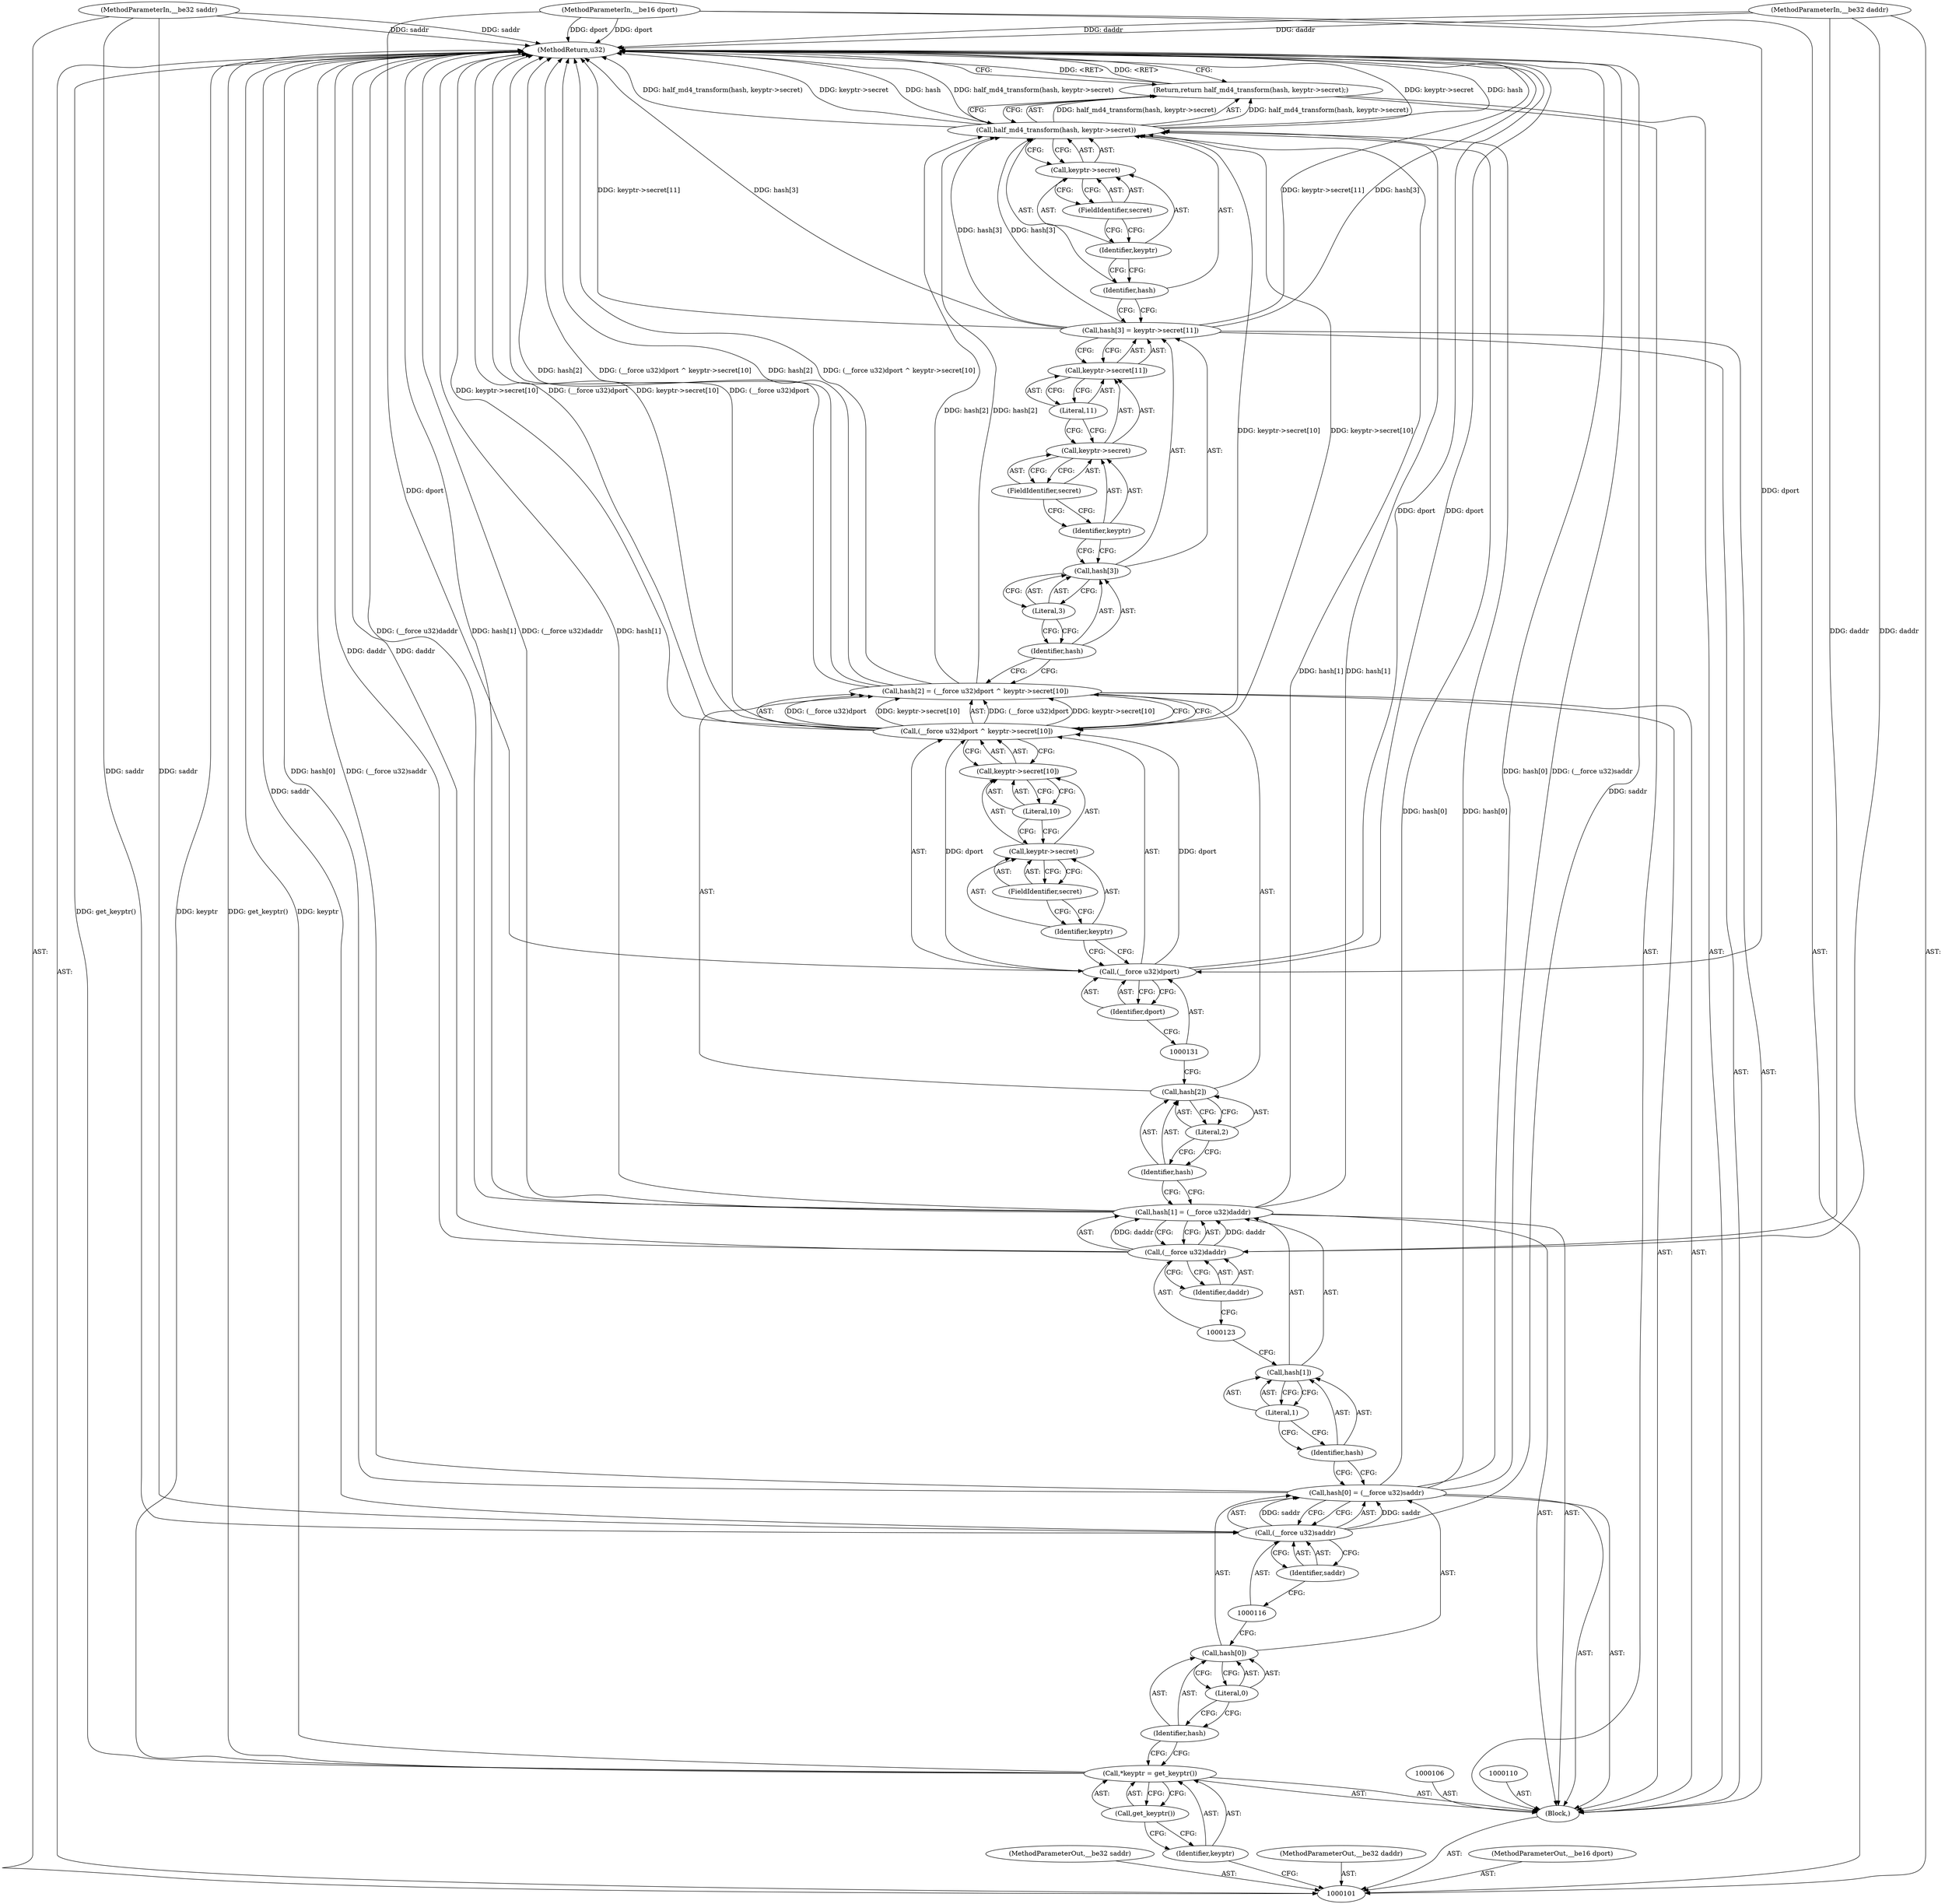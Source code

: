 digraph "1_linux_6e5714eaf77d79ae1c8b47e3e040ff5411b717ec_4" {
"1000153" [label="(MethodReturn,u32)"];
"1000102" [label="(MethodParameterIn,__be32 saddr)"];
"1000195" [label="(MethodParameterOut,__be32 saddr)"];
"1000103" [label="(MethodParameterIn,__be32 daddr)"];
"1000196" [label="(MethodParameterOut,__be32 daddr)"];
"1000104" [label="(MethodParameterIn,__be16 dport)"];
"1000197" [label="(MethodParameterOut,__be16 dport)"];
"1000118" [label="(Call,hash[1] = (__force u32)daddr)"];
"1000119" [label="(Call,hash[1])"];
"1000120" [label="(Identifier,hash)"];
"1000122" [label="(Call,(__force u32)daddr)"];
"1000124" [label="(Identifier,daddr)"];
"1000121" [label="(Literal,1)"];
"1000125" [label="(Call,hash[2] = (__force u32)dport ^ keyptr->secret[10])"];
"1000126" [label="(Call,hash[2])"];
"1000127" [label="(Identifier,hash)"];
"1000129" [label="(Call,(__force u32)dport ^ keyptr->secret[10])"];
"1000130" [label="(Call,(__force u32)dport)"];
"1000132" [label="(Identifier,dport)"];
"1000133" [label="(Call,keyptr->secret[10])"];
"1000134" [label="(Call,keyptr->secret)"];
"1000135" [label="(Identifier,keyptr)"];
"1000136" [label="(FieldIdentifier,secret)"];
"1000137" [label="(Literal,10)"];
"1000128" [label="(Literal,2)"];
"1000138" [label="(Call,hash[3] = keyptr->secret[11])"];
"1000139" [label="(Call,hash[3])"];
"1000140" [label="(Identifier,hash)"];
"1000142" [label="(Call,keyptr->secret[11])"];
"1000143" [label="(Call,keyptr->secret)"];
"1000144" [label="(Identifier,keyptr)"];
"1000145" [label="(FieldIdentifier,secret)"];
"1000146" [label="(Literal,11)"];
"1000141" [label="(Literal,3)"];
"1000147" [label="(Return,return half_md4_transform(hash, keyptr->secret);)"];
"1000149" [label="(Identifier,hash)"];
"1000150" [label="(Call,keyptr->secret)"];
"1000151" [label="(Identifier,keyptr)"];
"1000152" [label="(FieldIdentifier,secret)"];
"1000148" [label="(Call,half_md4_transform(hash, keyptr->secret))"];
"1000105" [label="(Block,)"];
"1000107" [label="(Call,*keyptr = get_keyptr())"];
"1000108" [label="(Identifier,keyptr)"];
"1000109" [label="(Call,get_keyptr())"];
"1000111" [label="(Call,hash[0] = (__force u32)saddr)"];
"1000112" [label="(Call,hash[0])"];
"1000113" [label="(Identifier,hash)"];
"1000115" [label="(Call,(__force u32)saddr)"];
"1000117" [label="(Identifier,saddr)"];
"1000114" [label="(Literal,0)"];
"1000153" -> "1000101"  [label="AST: "];
"1000153" -> "1000147"  [label="CFG: "];
"1000115" -> "1000153"  [label="DDG: saddr"];
"1000138" -> "1000153"  [label="DDG: keyptr->secret[11]"];
"1000138" -> "1000153"  [label="DDG: hash[3]"];
"1000107" -> "1000153"  [label="DDG: keyptr"];
"1000107" -> "1000153"  [label="DDG: get_keyptr()"];
"1000104" -> "1000153"  [label="DDG: dport"];
"1000111" -> "1000153"  [label="DDG: (__force u32)saddr"];
"1000111" -> "1000153"  [label="DDG: hash[0]"];
"1000118" -> "1000153"  [label="DDG: (__force u32)daddr"];
"1000118" -> "1000153"  [label="DDG: hash[1]"];
"1000148" -> "1000153"  [label="DDG: keyptr->secret"];
"1000148" -> "1000153"  [label="DDG: hash"];
"1000148" -> "1000153"  [label="DDG: half_md4_transform(hash, keyptr->secret)"];
"1000122" -> "1000153"  [label="DDG: daddr"];
"1000129" -> "1000153"  [label="DDG: (__force u32)dport"];
"1000129" -> "1000153"  [label="DDG: keyptr->secret[10]"];
"1000125" -> "1000153"  [label="DDG: hash[2]"];
"1000125" -> "1000153"  [label="DDG: (__force u32)dport ^ keyptr->secret[10]"];
"1000130" -> "1000153"  [label="DDG: dport"];
"1000103" -> "1000153"  [label="DDG: daddr"];
"1000102" -> "1000153"  [label="DDG: saddr"];
"1000147" -> "1000153"  [label="DDG: <RET>"];
"1000102" -> "1000101"  [label="AST: "];
"1000102" -> "1000153"  [label="DDG: saddr"];
"1000102" -> "1000115"  [label="DDG: saddr"];
"1000195" -> "1000101"  [label="AST: "];
"1000103" -> "1000101"  [label="AST: "];
"1000103" -> "1000153"  [label="DDG: daddr"];
"1000103" -> "1000122"  [label="DDG: daddr"];
"1000196" -> "1000101"  [label="AST: "];
"1000104" -> "1000101"  [label="AST: "];
"1000104" -> "1000153"  [label="DDG: dport"];
"1000104" -> "1000130"  [label="DDG: dport"];
"1000197" -> "1000101"  [label="AST: "];
"1000118" -> "1000105"  [label="AST: "];
"1000118" -> "1000122"  [label="CFG: "];
"1000119" -> "1000118"  [label="AST: "];
"1000122" -> "1000118"  [label="AST: "];
"1000127" -> "1000118"  [label="CFG: "];
"1000118" -> "1000153"  [label="DDG: (__force u32)daddr"];
"1000118" -> "1000153"  [label="DDG: hash[1]"];
"1000122" -> "1000118"  [label="DDG: daddr"];
"1000118" -> "1000148"  [label="DDG: hash[1]"];
"1000119" -> "1000118"  [label="AST: "];
"1000119" -> "1000121"  [label="CFG: "];
"1000120" -> "1000119"  [label="AST: "];
"1000121" -> "1000119"  [label="AST: "];
"1000123" -> "1000119"  [label="CFG: "];
"1000120" -> "1000119"  [label="AST: "];
"1000120" -> "1000111"  [label="CFG: "];
"1000121" -> "1000120"  [label="CFG: "];
"1000122" -> "1000118"  [label="AST: "];
"1000122" -> "1000124"  [label="CFG: "];
"1000123" -> "1000122"  [label="AST: "];
"1000124" -> "1000122"  [label="AST: "];
"1000118" -> "1000122"  [label="CFG: "];
"1000122" -> "1000153"  [label="DDG: daddr"];
"1000122" -> "1000118"  [label="DDG: daddr"];
"1000103" -> "1000122"  [label="DDG: daddr"];
"1000124" -> "1000122"  [label="AST: "];
"1000124" -> "1000123"  [label="CFG: "];
"1000122" -> "1000124"  [label="CFG: "];
"1000121" -> "1000119"  [label="AST: "];
"1000121" -> "1000120"  [label="CFG: "];
"1000119" -> "1000121"  [label="CFG: "];
"1000125" -> "1000105"  [label="AST: "];
"1000125" -> "1000129"  [label="CFG: "];
"1000126" -> "1000125"  [label="AST: "];
"1000129" -> "1000125"  [label="AST: "];
"1000140" -> "1000125"  [label="CFG: "];
"1000125" -> "1000153"  [label="DDG: hash[2]"];
"1000125" -> "1000153"  [label="DDG: (__force u32)dport ^ keyptr->secret[10]"];
"1000129" -> "1000125"  [label="DDG: (__force u32)dport"];
"1000129" -> "1000125"  [label="DDG: keyptr->secret[10]"];
"1000125" -> "1000148"  [label="DDG: hash[2]"];
"1000126" -> "1000125"  [label="AST: "];
"1000126" -> "1000128"  [label="CFG: "];
"1000127" -> "1000126"  [label="AST: "];
"1000128" -> "1000126"  [label="AST: "];
"1000131" -> "1000126"  [label="CFG: "];
"1000127" -> "1000126"  [label="AST: "];
"1000127" -> "1000118"  [label="CFG: "];
"1000128" -> "1000127"  [label="CFG: "];
"1000129" -> "1000125"  [label="AST: "];
"1000129" -> "1000133"  [label="CFG: "];
"1000130" -> "1000129"  [label="AST: "];
"1000133" -> "1000129"  [label="AST: "];
"1000125" -> "1000129"  [label="CFG: "];
"1000129" -> "1000153"  [label="DDG: (__force u32)dport"];
"1000129" -> "1000153"  [label="DDG: keyptr->secret[10]"];
"1000129" -> "1000125"  [label="DDG: (__force u32)dport"];
"1000129" -> "1000125"  [label="DDG: keyptr->secret[10]"];
"1000130" -> "1000129"  [label="DDG: dport"];
"1000129" -> "1000148"  [label="DDG: keyptr->secret[10]"];
"1000130" -> "1000129"  [label="AST: "];
"1000130" -> "1000132"  [label="CFG: "];
"1000131" -> "1000130"  [label="AST: "];
"1000132" -> "1000130"  [label="AST: "];
"1000135" -> "1000130"  [label="CFG: "];
"1000130" -> "1000153"  [label="DDG: dport"];
"1000130" -> "1000129"  [label="DDG: dport"];
"1000104" -> "1000130"  [label="DDG: dport"];
"1000132" -> "1000130"  [label="AST: "];
"1000132" -> "1000131"  [label="CFG: "];
"1000130" -> "1000132"  [label="CFG: "];
"1000133" -> "1000129"  [label="AST: "];
"1000133" -> "1000137"  [label="CFG: "];
"1000134" -> "1000133"  [label="AST: "];
"1000137" -> "1000133"  [label="AST: "];
"1000129" -> "1000133"  [label="CFG: "];
"1000134" -> "1000133"  [label="AST: "];
"1000134" -> "1000136"  [label="CFG: "];
"1000135" -> "1000134"  [label="AST: "];
"1000136" -> "1000134"  [label="AST: "];
"1000137" -> "1000134"  [label="CFG: "];
"1000135" -> "1000134"  [label="AST: "];
"1000135" -> "1000130"  [label="CFG: "];
"1000136" -> "1000135"  [label="CFG: "];
"1000136" -> "1000134"  [label="AST: "];
"1000136" -> "1000135"  [label="CFG: "];
"1000134" -> "1000136"  [label="CFG: "];
"1000137" -> "1000133"  [label="AST: "];
"1000137" -> "1000134"  [label="CFG: "];
"1000133" -> "1000137"  [label="CFG: "];
"1000128" -> "1000126"  [label="AST: "];
"1000128" -> "1000127"  [label="CFG: "];
"1000126" -> "1000128"  [label="CFG: "];
"1000138" -> "1000105"  [label="AST: "];
"1000138" -> "1000142"  [label="CFG: "];
"1000139" -> "1000138"  [label="AST: "];
"1000142" -> "1000138"  [label="AST: "];
"1000149" -> "1000138"  [label="CFG: "];
"1000138" -> "1000153"  [label="DDG: keyptr->secret[11]"];
"1000138" -> "1000153"  [label="DDG: hash[3]"];
"1000138" -> "1000148"  [label="DDG: hash[3]"];
"1000139" -> "1000138"  [label="AST: "];
"1000139" -> "1000141"  [label="CFG: "];
"1000140" -> "1000139"  [label="AST: "];
"1000141" -> "1000139"  [label="AST: "];
"1000144" -> "1000139"  [label="CFG: "];
"1000140" -> "1000139"  [label="AST: "];
"1000140" -> "1000125"  [label="CFG: "];
"1000141" -> "1000140"  [label="CFG: "];
"1000142" -> "1000138"  [label="AST: "];
"1000142" -> "1000146"  [label="CFG: "];
"1000143" -> "1000142"  [label="AST: "];
"1000146" -> "1000142"  [label="AST: "];
"1000138" -> "1000142"  [label="CFG: "];
"1000143" -> "1000142"  [label="AST: "];
"1000143" -> "1000145"  [label="CFG: "];
"1000144" -> "1000143"  [label="AST: "];
"1000145" -> "1000143"  [label="AST: "];
"1000146" -> "1000143"  [label="CFG: "];
"1000144" -> "1000143"  [label="AST: "];
"1000144" -> "1000139"  [label="CFG: "];
"1000145" -> "1000144"  [label="CFG: "];
"1000145" -> "1000143"  [label="AST: "];
"1000145" -> "1000144"  [label="CFG: "];
"1000143" -> "1000145"  [label="CFG: "];
"1000146" -> "1000142"  [label="AST: "];
"1000146" -> "1000143"  [label="CFG: "];
"1000142" -> "1000146"  [label="CFG: "];
"1000141" -> "1000139"  [label="AST: "];
"1000141" -> "1000140"  [label="CFG: "];
"1000139" -> "1000141"  [label="CFG: "];
"1000147" -> "1000105"  [label="AST: "];
"1000147" -> "1000148"  [label="CFG: "];
"1000148" -> "1000147"  [label="AST: "];
"1000153" -> "1000147"  [label="CFG: "];
"1000147" -> "1000153"  [label="DDG: <RET>"];
"1000148" -> "1000147"  [label="DDG: half_md4_transform(hash, keyptr->secret)"];
"1000149" -> "1000148"  [label="AST: "];
"1000149" -> "1000138"  [label="CFG: "];
"1000151" -> "1000149"  [label="CFG: "];
"1000150" -> "1000148"  [label="AST: "];
"1000150" -> "1000152"  [label="CFG: "];
"1000151" -> "1000150"  [label="AST: "];
"1000152" -> "1000150"  [label="AST: "];
"1000148" -> "1000150"  [label="CFG: "];
"1000151" -> "1000150"  [label="AST: "];
"1000151" -> "1000149"  [label="CFG: "];
"1000152" -> "1000151"  [label="CFG: "];
"1000152" -> "1000150"  [label="AST: "];
"1000152" -> "1000151"  [label="CFG: "];
"1000150" -> "1000152"  [label="CFG: "];
"1000148" -> "1000147"  [label="AST: "];
"1000148" -> "1000150"  [label="CFG: "];
"1000149" -> "1000148"  [label="AST: "];
"1000150" -> "1000148"  [label="AST: "];
"1000147" -> "1000148"  [label="CFG: "];
"1000148" -> "1000153"  [label="DDG: keyptr->secret"];
"1000148" -> "1000153"  [label="DDG: hash"];
"1000148" -> "1000153"  [label="DDG: half_md4_transform(hash, keyptr->secret)"];
"1000148" -> "1000147"  [label="DDG: half_md4_transform(hash, keyptr->secret)"];
"1000125" -> "1000148"  [label="DDG: hash[2]"];
"1000138" -> "1000148"  [label="DDG: hash[3]"];
"1000111" -> "1000148"  [label="DDG: hash[0]"];
"1000118" -> "1000148"  [label="DDG: hash[1]"];
"1000129" -> "1000148"  [label="DDG: keyptr->secret[10]"];
"1000105" -> "1000101"  [label="AST: "];
"1000106" -> "1000105"  [label="AST: "];
"1000107" -> "1000105"  [label="AST: "];
"1000110" -> "1000105"  [label="AST: "];
"1000111" -> "1000105"  [label="AST: "];
"1000118" -> "1000105"  [label="AST: "];
"1000125" -> "1000105"  [label="AST: "];
"1000138" -> "1000105"  [label="AST: "];
"1000147" -> "1000105"  [label="AST: "];
"1000107" -> "1000105"  [label="AST: "];
"1000107" -> "1000109"  [label="CFG: "];
"1000108" -> "1000107"  [label="AST: "];
"1000109" -> "1000107"  [label="AST: "];
"1000113" -> "1000107"  [label="CFG: "];
"1000107" -> "1000153"  [label="DDG: keyptr"];
"1000107" -> "1000153"  [label="DDG: get_keyptr()"];
"1000108" -> "1000107"  [label="AST: "];
"1000108" -> "1000101"  [label="CFG: "];
"1000109" -> "1000108"  [label="CFG: "];
"1000109" -> "1000107"  [label="AST: "];
"1000109" -> "1000108"  [label="CFG: "];
"1000107" -> "1000109"  [label="CFG: "];
"1000111" -> "1000105"  [label="AST: "];
"1000111" -> "1000115"  [label="CFG: "];
"1000112" -> "1000111"  [label="AST: "];
"1000115" -> "1000111"  [label="AST: "];
"1000120" -> "1000111"  [label="CFG: "];
"1000111" -> "1000153"  [label="DDG: (__force u32)saddr"];
"1000111" -> "1000153"  [label="DDG: hash[0]"];
"1000115" -> "1000111"  [label="DDG: saddr"];
"1000111" -> "1000148"  [label="DDG: hash[0]"];
"1000112" -> "1000111"  [label="AST: "];
"1000112" -> "1000114"  [label="CFG: "];
"1000113" -> "1000112"  [label="AST: "];
"1000114" -> "1000112"  [label="AST: "];
"1000116" -> "1000112"  [label="CFG: "];
"1000113" -> "1000112"  [label="AST: "];
"1000113" -> "1000107"  [label="CFG: "];
"1000114" -> "1000113"  [label="CFG: "];
"1000115" -> "1000111"  [label="AST: "];
"1000115" -> "1000117"  [label="CFG: "];
"1000116" -> "1000115"  [label="AST: "];
"1000117" -> "1000115"  [label="AST: "];
"1000111" -> "1000115"  [label="CFG: "];
"1000115" -> "1000153"  [label="DDG: saddr"];
"1000115" -> "1000111"  [label="DDG: saddr"];
"1000102" -> "1000115"  [label="DDG: saddr"];
"1000117" -> "1000115"  [label="AST: "];
"1000117" -> "1000116"  [label="CFG: "];
"1000115" -> "1000117"  [label="CFG: "];
"1000114" -> "1000112"  [label="AST: "];
"1000114" -> "1000113"  [label="CFG: "];
"1000112" -> "1000114"  [label="CFG: "];
}
